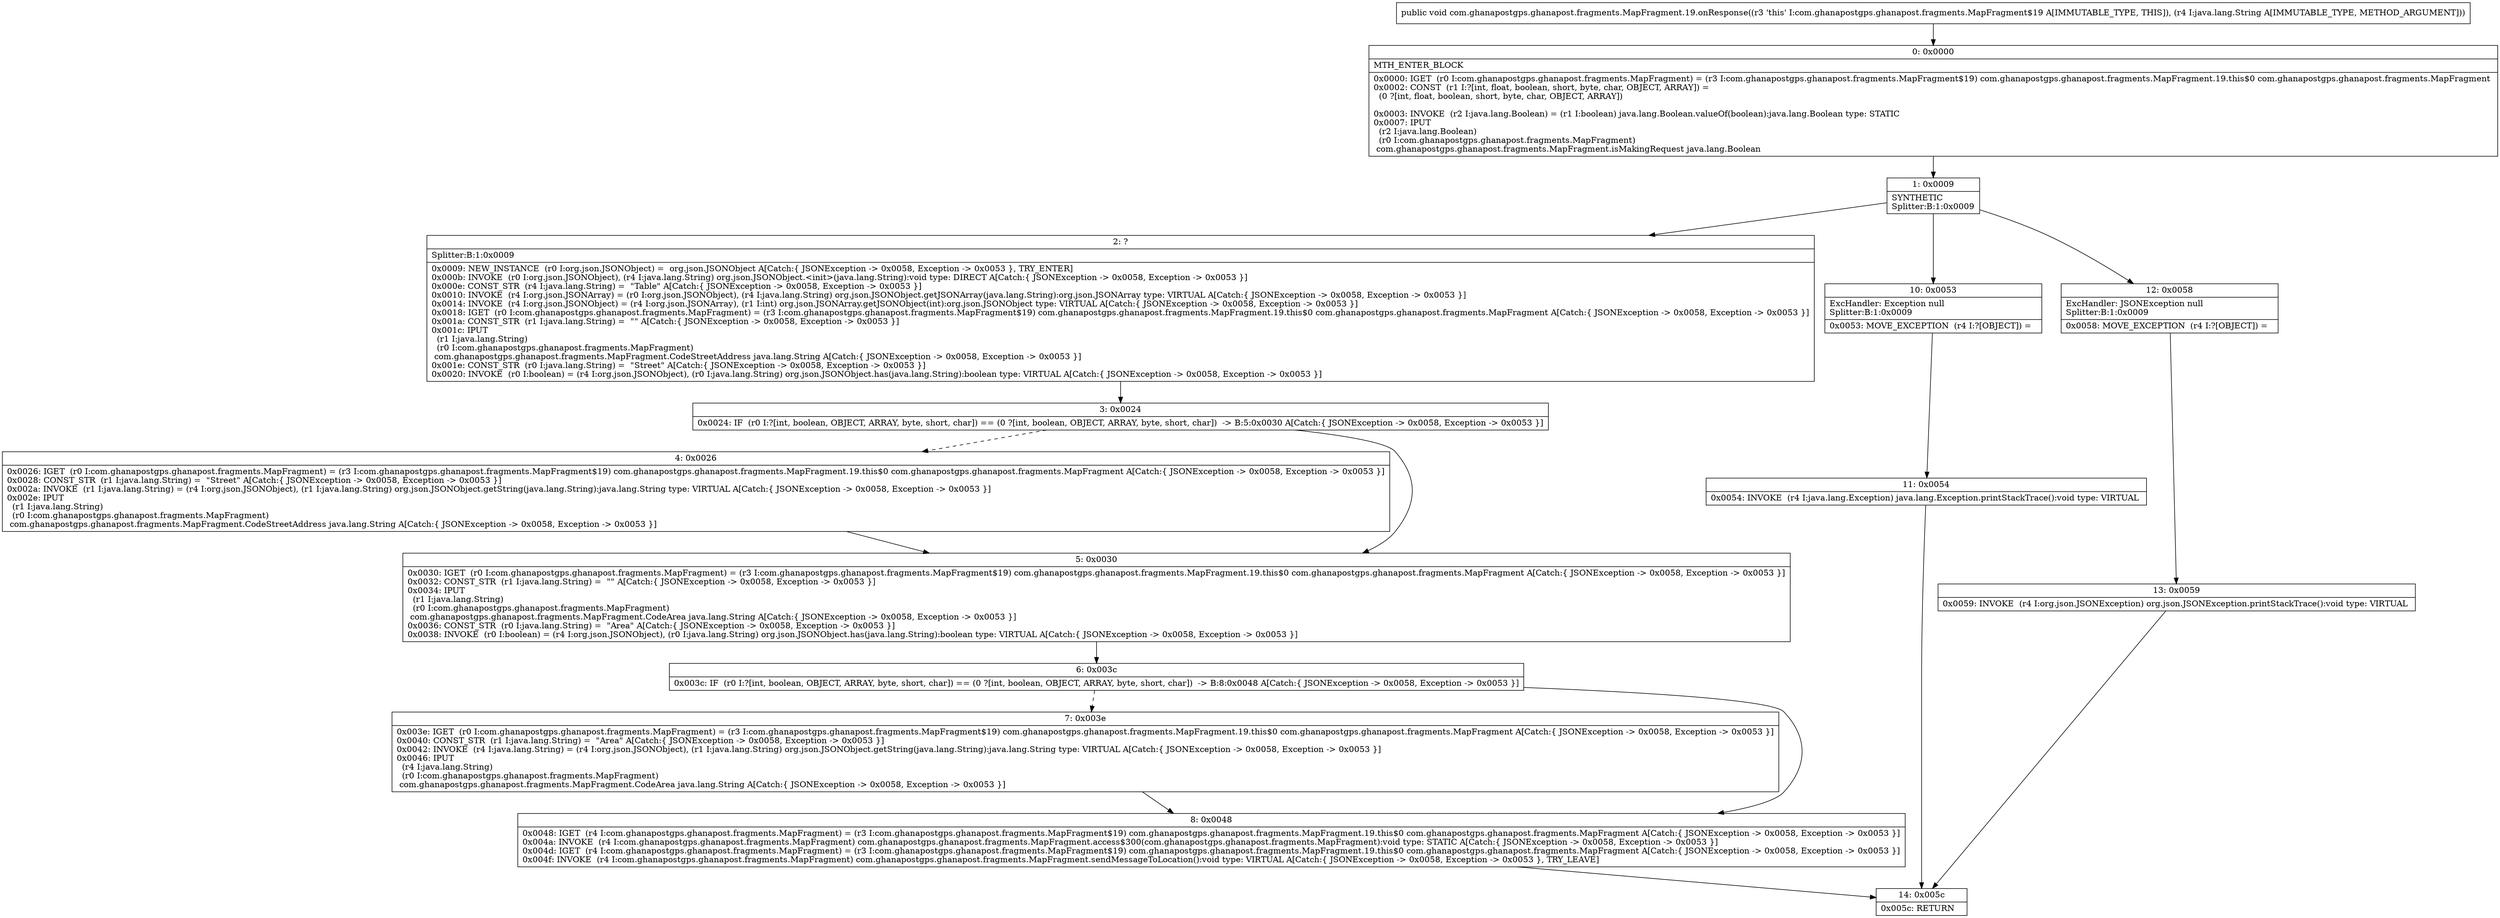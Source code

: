 digraph "CFG forcom.ghanapostgps.ghanapost.fragments.MapFragment.19.onResponse(Ljava\/lang\/String;)V" {
Node_0 [shape=record,label="{0\:\ 0x0000|MTH_ENTER_BLOCK\l|0x0000: IGET  (r0 I:com.ghanapostgps.ghanapost.fragments.MapFragment) = (r3 I:com.ghanapostgps.ghanapost.fragments.MapFragment$19) com.ghanapostgps.ghanapost.fragments.MapFragment.19.this$0 com.ghanapostgps.ghanapost.fragments.MapFragment \l0x0002: CONST  (r1 I:?[int, float, boolean, short, byte, char, OBJECT, ARRAY]) = \l  (0 ?[int, float, boolean, short, byte, char, OBJECT, ARRAY])\l \l0x0003: INVOKE  (r2 I:java.lang.Boolean) = (r1 I:boolean) java.lang.Boolean.valueOf(boolean):java.lang.Boolean type: STATIC \l0x0007: IPUT  \l  (r2 I:java.lang.Boolean)\l  (r0 I:com.ghanapostgps.ghanapost.fragments.MapFragment)\l com.ghanapostgps.ghanapost.fragments.MapFragment.isMakingRequest java.lang.Boolean \l}"];
Node_1 [shape=record,label="{1\:\ 0x0009|SYNTHETIC\lSplitter:B:1:0x0009\l}"];
Node_2 [shape=record,label="{2\:\ ?|Splitter:B:1:0x0009\l|0x0009: NEW_INSTANCE  (r0 I:org.json.JSONObject) =  org.json.JSONObject A[Catch:\{ JSONException \-\> 0x0058, Exception \-\> 0x0053 \}, TRY_ENTER]\l0x000b: INVOKE  (r0 I:org.json.JSONObject), (r4 I:java.lang.String) org.json.JSONObject.\<init\>(java.lang.String):void type: DIRECT A[Catch:\{ JSONException \-\> 0x0058, Exception \-\> 0x0053 \}]\l0x000e: CONST_STR  (r4 I:java.lang.String) =  \"Table\" A[Catch:\{ JSONException \-\> 0x0058, Exception \-\> 0x0053 \}]\l0x0010: INVOKE  (r4 I:org.json.JSONArray) = (r0 I:org.json.JSONObject), (r4 I:java.lang.String) org.json.JSONObject.getJSONArray(java.lang.String):org.json.JSONArray type: VIRTUAL A[Catch:\{ JSONException \-\> 0x0058, Exception \-\> 0x0053 \}]\l0x0014: INVOKE  (r4 I:org.json.JSONObject) = (r4 I:org.json.JSONArray), (r1 I:int) org.json.JSONArray.getJSONObject(int):org.json.JSONObject type: VIRTUAL A[Catch:\{ JSONException \-\> 0x0058, Exception \-\> 0x0053 \}]\l0x0018: IGET  (r0 I:com.ghanapostgps.ghanapost.fragments.MapFragment) = (r3 I:com.ghanapostgps.ghanapost.fragments.MapFragment$19) com.ghanapostgps.ghanapost.fragments.MapFragment.19.this$0 com.ghanapostgps.ghanapost.fragments.MapFragment A[Catch:\{ JSONException \-\> 0x0058, Exception \-\> 0x0053 \}]\l0x001a: CONST_STR  (r1 I:java.lang.String) =  \"\" A[Catch:\{ JSONException \-\> 0x0058, Exception \-\> 0x0053 \}]\l0x001c: IPUT  \l  (r1 I:java.lang.String)\l  (r0 I:com.ghanapostgps.ghanapost.fragments.MapFragment)\l com.ghanapostgps.ghanapost.fragments.MapFragment.CodeStreetAddress java.lang.String A[Catch:\{ JSONException \-\> 0x0058, Exception \-\> 0x0053 \}]\l0x001e: CONST_STR  (r0 I:java.lang.String) =  \"Street\" A[Catch:\{ JSONException \-\> 0x0058, Exception \-\> 0x0053 \}]\l0x0020: INVOKE  (r0 I:boolean) = (r4 I:org.json.JSONObject), (r0 I:java.lang.String) org.json.JSONObject.has(java.lang.String):boolean type: VIRTUAL A[Catch:\{ JSONException \-\> 0x0058, Exception \-\> 0x0053 \}]\l}"];
Node_3 [shape=record,label="{3\:\ 0x0024|0x0024: IF  (r0 I:?[int, boolean, OBJECT, ARRAY, byte, short, char]) == (0 ?[int, boolean, OBJECT, ARRAY, byte, short, char])  \-\> B:5:0x0030 A[Catch:\{ JSONException \-\> 0x0058, Exception \-\> 0x0053 \}]\l}"];
Node_4 [shape=record,label="{4\:\ 0x0026|0x0026: IGET  (r0 I:com.ghanapostgps.ghanapost.fragments.MapFragment) = (r3 I:com.ghanapostgps.ghanapost.fragments.MapFragment$19) com.ghanapostgps.ghanapost.fragments.MapFragment.19.this$0 com.ghanapostgps.ghanapost.fragments.MapFragment A[Catch:\{ JSONException \-\> 0x0058, Exception \-\> 0x0053 \}]\l0x0028: CONST_STR  (r1 I:java.lang.String) =  \"Street\" A[Catch:\{ JSONException \-\> 0x0058, Exception \-\> 0x0053 \}]\l0x002a: INVOKE  (r1 I:java.lang.String) = (r4 I:org.json.JSONObject), (r1 I:java.lang.String) org.json.JSONObject.getString(java.lang.String):java.lang.String type: VIRTUAL A[Catch:\{ JSONException \-\> 0x0058, Exception \-\> 0x0053 \}]\l0x002e: IPUT  \l  (r1 I:java.lang.String)\l  (r0 I:com.ghanapostgps.ghanapost.fragments.MapFragment)\l com.ghanapostgps.ghanapost.fragments.MapFragment.CodeStreetAddress java.lang.String A[Catch:\{ JSONException \-\> 0x0058, Exception \-\> 0x0053 \}]\l}"];
Node_5 [shape=record,label="{5\:\ 0x0030|0x0030: IGET  (r0 I:com.ghanapostgps.ghanapost.fragments.MapFragment) = (r3 I:com.ghanapostgps.ghanapost.fragments.MapFragment$19) com.ghanapostgps.ghanapost.fragments.MapFragment.19.this$0 com.ghanapostgps.ghanapost.fragments.MapFragment A[Catch:\{ JSONException \-\> 0x0058, Exception \-\> 0x0053 \}]\l0x0032: CONST_STR  (r1 I:java.lang.String) =  \"\" A[Catch:\{ JSONException \-\> 0x0058, Exception \-\> 0x0053 \}]\l0x0034: IPUT  \l  (r1 I:java.lang.String)\l  (r0 I:com.ghanapostgps.ghanapost.fragments.MapFragment)\l com.ghanapostgps.ghanapost.fragments.MapFragment.CodeArea java.lang.String A[Catch:\{ JSONException \-\> 0x0058, Exception \-\> 0x0053 \}]\l0x0036: CONST_STR  (r0 I:java.lang.String) =  \"Area\" A[Catch:\{ JSONException \-\> 0x0058, Exception \-\> 0x0053 \}]\l0x0038: INVOKE  (r0 I:boolean) = (r4 I:org.json.JSONObject), (r0 I:java.lang.String) org.json.JSONObject.has(java.lang.String):boolean type: VIRTUAL A[Catch:\{ JSONException \-\> 0x0058, Exception \-\> 0x0053 \}]\l}"];
Node_6 [shape=record,label="{6\:\ 0x003c|0x003c: IF  (r0 I:?[int, boolean, OBJECT, ARRAY, byte, short, char]) == (0 ?[int, boolean, OBJECT, ARRAY, byte, short, char])  \-\> B:8:0x0048 A[Catch:\{ JSONException \-\> 0x0058, Exception \-\> 0x0053 \}]\l}"];
Node_7 [shape=record,label="{7\:\ 0x003e|0x003e: IGET  (r0 I:com.ghanapostgps.ghanapost.fragments.MapFragment) = (r3 I:com.ghanapostgps.ghanapost.fragments.MapFragment$19) com.ghanapostgps.ghanapost.fragments.MapFragment.19.this$0 com.ghanapostgps.ghanapost.fragments.MapFragment A[Catch:\{ JSONException \-\> 0x0058, Exception \-\> 0x0053 \}]\l0x0040: CONST_STR  (r1 I:java.lang.String) =  \"Area\" A[Catch:\{ JSONException \-\> 0x0058, Exception \-\> 0x0053 \}]\l0x0042: INVOKE  (r4 I:java.lang.String) = (r4 I:org.json.JSONObject), (r1 I:java.lang.String) org.json.JSONObject.getString(java.lang.String):java.lang.String type: VIRTUAL A[Catch:\{ JSONException \-\> 0x0058, Exception \-\> 0x0053 \}]\l0x0046: IPUT  \l  (r4 I:java.lang.String)\l  (r0 I:com.ghanapostgps.ghanapost.fragments.MapFragment)\l com.ghanapostgps.ghanapost.fragments.MapFragment.CodeArea java.lang.String A[Catch:\{ JSONException \-\> 0x0058, Exception \-\> 0x0053 \}]\l}"];
Node_8 [shape=record,label="{8\:\ 0x0048|0x0048: IGET  (r4 I:com.ghanapostgps.ghanapost.fragments.MapFragment) = (r3 I:com.ghanapostgps.ghanapost.fragments.MapFragment$19) com.ghanapostgps.ghanapost.fragments.MapFragment.19.this$0 com.ghanapostgps.ghanapost.fragments.MapFragment A[Catch:\{ JSONException \-\> 0x0058, Exception \-\> 0x0053 \}]\l0x004a: INVOKE  (r4 I:com.ghanapostgps.ghanapost.fragments.MapFragment) com.ghanapostgps.ghanapost.fragments.MapFragment.access$300(com.ghanapostgps.ghanapost.fragments.MapFragment):void type: STATIC A[Catch:\{ JSONException \-\> 0x0058, Exception \-\> 0x0053 \}]\l0x004d: IGET  (r4 I:com.ghanapostgps.ghanapost.fragments.MapFragment) = (r3 I:com.ghanapostgps.ghanapost.fragments.MapFragment$19) com.ghanapostgps.ghanapost.fragments.MapFragment.19.this$0 com.ghanapostgps.ghanapost.fragments.MapFragment A[Catch:\{ JSONException \-\> 0x0058, Exception \-\> 0x0053 \}]\l0x004f: INVOKE  (r4 I:com.ghanapostgps.ghanapost.fragments.MapFragment) com.ghanapostgps.ghanapost.fragments.MapFragment.sendMessageToLocation():void type: VIRTUAL A[Catch:\{ JSONException \-\> 0x0058, Exception \-\> 0x0053 \}, TRY_LEAVE]\l}"];
Node_10 [shape=record,label="{10\:\ 0x0053|ExcHandler: Exception null\lSplitter:B:1:0x0009\l|0x0053: MOVE_EXCEPTION  (r4 I:?[OBJECT]) =  \l}"];
Node_11 [shape=record,label="{11\:\ 0x0054|0x0054: INVOKE  (r4 I:java.lang.Exception) java.lang.Exception.printStackTrace():void type: VIRTUAL \l}"];
Node_12 [shape=record,label="{12\:\ 0x0058|ExcHandler: JSONException null\lSplitter:B:1:0x0009\l|0x0058: MOVE_EXCEPTION  (r4 I:?[OBJECT]) =  \l}"];
Node_13 [shape=record,label="{13\:\ 0x0059|0x0059: INVOKE  (r4 I:org.json.JSONException) org.json.JSONException.printStackTrace():void type: VIRTUAL \l}"];
Node_14 [shape=record,label="{14\:\ 0x005c|0x005c: RETURN   \l}"];
MethodNode[shape=record,label="{public void com.ghanapostgps.ghanapost.fragments.MapFragment.19.onResponse((r3 'this' I:com.ghanapostgps.ghanapost.fragments.MapFragment$19 A[IMMUTABLE_TYPE, THIS]), (r4 I:java.lang.String A[IMMUTABLE_TYPE, METHOD_ARGUMENT])) }"];
MethodNode -> Node_0;
Node_0 -> Node_1;
Node_1 -> Node_2;
Node_1 -> Node_12;
Node_1 -> Node_10;
Node_2 -> Node_3;
Node_3 -> Node_4[style=dashed];
Node_3 -> Node_5;
Node_4 -> Node_5;
Node_5 -> Node_6;
Node_6 -> Node_7[style=dashed];
Node_6 -> Node_8;
Node_7 -> Node_8;
Node_8 -> Node_14;
Node_10 -> Node_11;
Node_11 -> Node_14;
Node_12 -> Node_13;
Node_13 -> Node_14;
}

